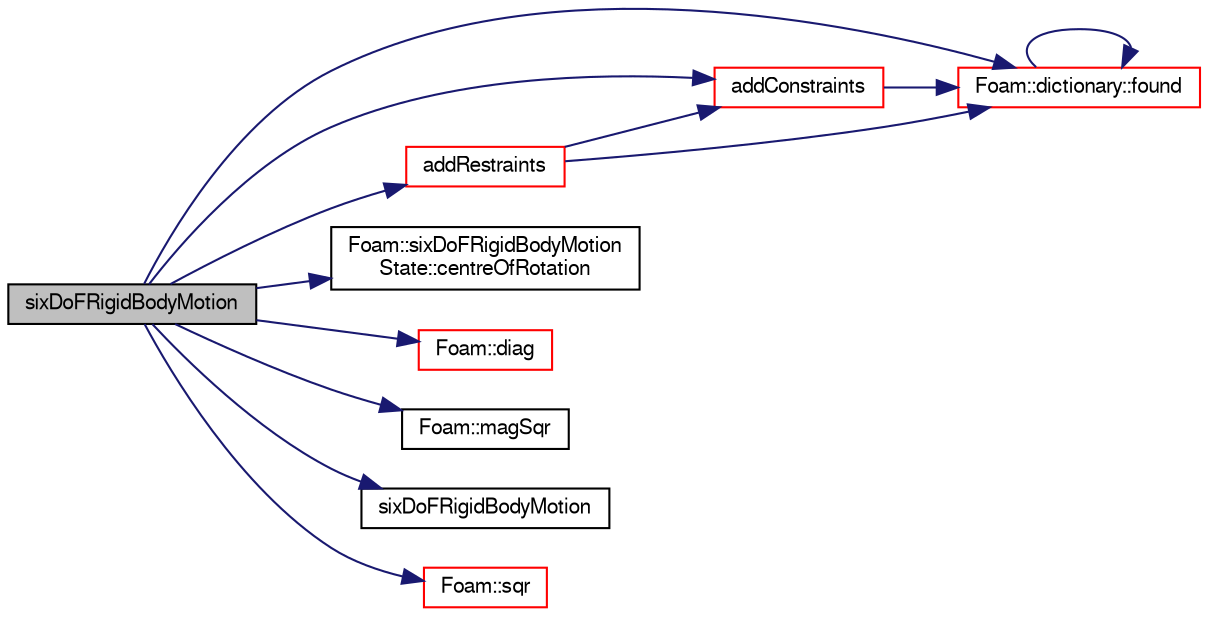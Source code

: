 digraph "sixDoFRigidBodyMotion"
{
  bgcolor="transparent";
  edge [fontname="FreeSans",fontsize="10",labelfontname="FreeSans",labelfontsize="10"];
  node [fontname="FreeSans",fontsize="10",shape=record];
  rankdir="LR";
  Node3 [label="sixDoFRigidBodyMotion",height=0.2,width=0.4,color="black", fillcolor="grey75", style="filled", fontcolor="black"];
  Node3 -> Node4 [color="midnightblue",fontsize="10",style="solid",fontname="FreeSans"];
  Node4 [label="addConstraints",height=0.2,width=0.4,color="red",URL="$a29530.html#a23dd71414ffe550535f783a02bea023b",tooltip="Add restraints to the motion, public to allow external. "];
  Node4 -> Node5 [color="midnightblue",fontsize="10",style="solid",fontname="FreeSans"];
  Node5 [label="Foam::dictionary::found",height=0.2,width=0.4,color="red",URL="$a26014.html#adcd3d5d43253006ef145e56b43025d28",tooltip="Search dictionary for given keyword. "];
  Node5 -> Node5 [color="midnightblue",fontsize="10",style="solid",fontname="FreeSans"];
  Node3 -> Node324 [color="midnightblue",fontsize="10",style="solid",fontname="FreeSans"];
  Node324 [label="addRestraints",height=0.2,width=0.4,color="red",URL="$a29530.html#aab527a28d55b5ef6f92763390ca4f50d",tooltip="Add restraints to the motion, public to allow external. "];
  Node324 -> Node5 [color="midnightblue",fontsize="10",style="solid",fontname="FreeSans"];
  Node324 -> Node4 [color="midnightblue",fontsize="10",style="solid",fontname="FreeSans"];
  Node3 -> Node314 [color="midnightblue",fontsize="10",style="solid",fontname="FreeSans"];
  Node314 [label="Foam::sixDoFRigidBodyMotion\lState::centreOfRotation",height=0.2,width=0.4,color="black",URL="$a29534.html#ac69bb45c63cd2a8b38afc3ea65090515",tooltip="Return access to the centre of mass. "];
  Node3 -> Node326 [color="midnightblue",fontsize="10",style="solid",fontname="FreeSans"];
  Node326 [label="Foam::diag",height=0.2,width=0.4,color="red",URL="$a21124.html#a8cdb0ba0633c91ed7041368519cd217c"];
  Node3 -> Node5 [color="midnightblue",fontsize="10",style="solid",fontname="FreeSans"];
  Node3 -> Node328 [color="midnightblue",fontsize="10",style="solid",fontname="FreeSans"];
  Node328 [label="Foam::magSqr",height=0.2,width=0.4,color="black",URL="$a21124.html#ae6fff2c6981e6d9618aa5038e69def6e"];
  Node3 -> Node329 [color="midnightblue",fontsize="10",style="solid",fontname="FreeSans"];
  Node329 [label="sixDoFRigidBodyMotion",height=0.2,width=0.4,color="black",URL="$a29530.html#adfbafee95e3b06ff490786ec2ee52a2f",tooltip="Construct null. "];
  Node3 -> Node311 [color="midnightblue",fontsize="10",style="solid",fontname="FreeSans"];
  Node311 [label="Foam::sqr",height=0.2,width=0.4,color="red",URL="$a21124.html#a277dc11c581d53826ab5090b08f3b17b"];
}

